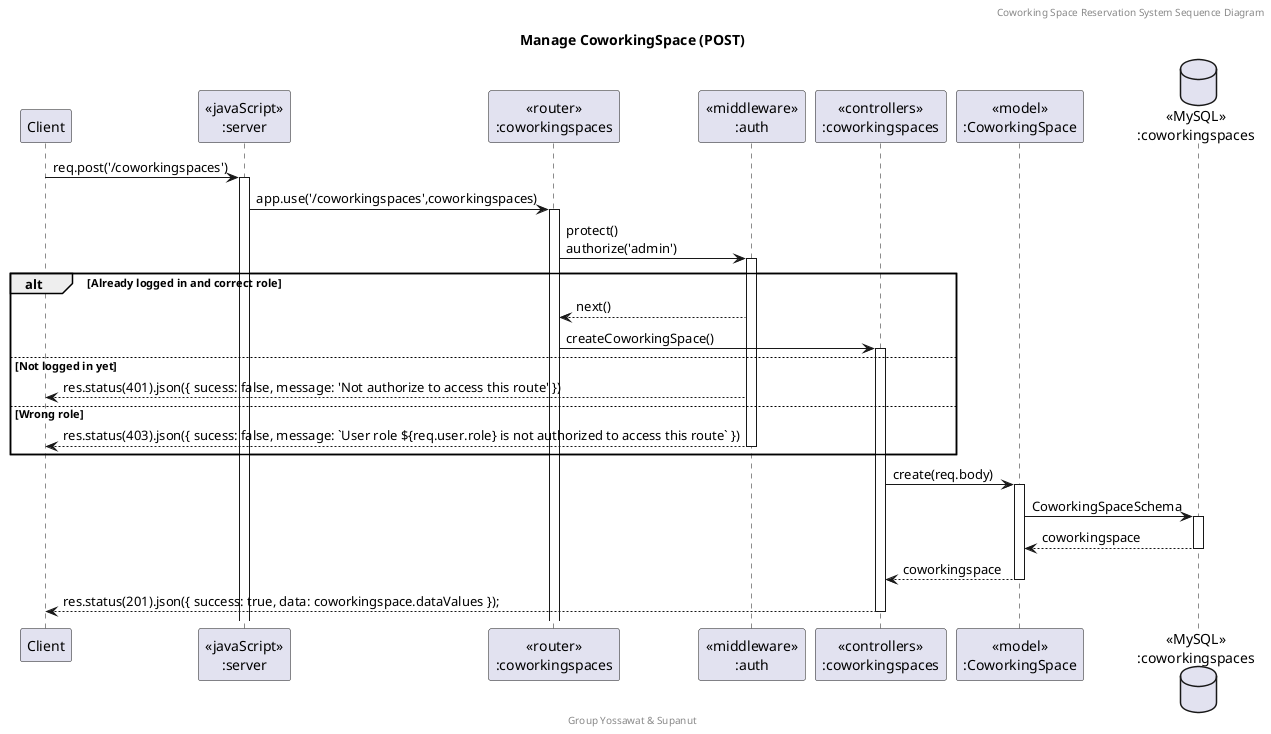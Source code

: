 @startuml Manage CoworkingSpace (POST)

header Coworking Space Reservation System Sequence Diagram
footer Group Yossawat & Supanut
title "Manage CoworkingSpace (POST)"

participant "Client" as client
participant "<<javaScript>>\n:server" as server
participant "<<router>>\n:coworkingspaces" as routerCoworkingSpaces
participant "<<middleware>>\n:auth" as middleware
participant "<<controllers>>\n:coworkingspaces" as controllersCoworkingSpaces
participant "<<model>>\n:CoworkingSpace" as modelCoworkingSpace
database "<<MySQL>>\n:coworkingspaces" as CoworkingSpacesDatabase

client->server ++:req.post('/coworkingspaces')
server->routerCoworkingSpaces ++:app.use('/coworkingspaces',coworkingspaces)
routerCoworkingSpaces -> middleware ++:protect()\nauthorize('admin')
alt Already logged in and correct role
    middleware --> routerCoworkingSpaces : next()
    routerCoworkingSpaces -> controllersCoworkingSpaces ++: createCoworkingSpace()
else Not logged in yet
    middleware --> client : res.status(401).json({ sucess: false, message: 'Not authorize to access this route' })
else Wrong role
    middleware --> client --: res.status(403).json({ sucess: false, message: `User role ${req.user.role} is not authorized to access this route` })
end
controllersCoworkingSpaces-> modelCoworkingSpace ++:create(req.body)
modelCoworkingSpace -> CoworkingSpacesDatabase ++: CoworkingSpaceSchema
CoworkingSpacesDatabase --> modelCoworkingSpace --: coworkingspace
controllersCoworkingSpaces <-- modelCoworkingSpace --:coworkingspace
controllersCoworkingSpaces --> client --: res.status(201).json({ success: true, data: coworkingspace.dataValues });

@enduml

